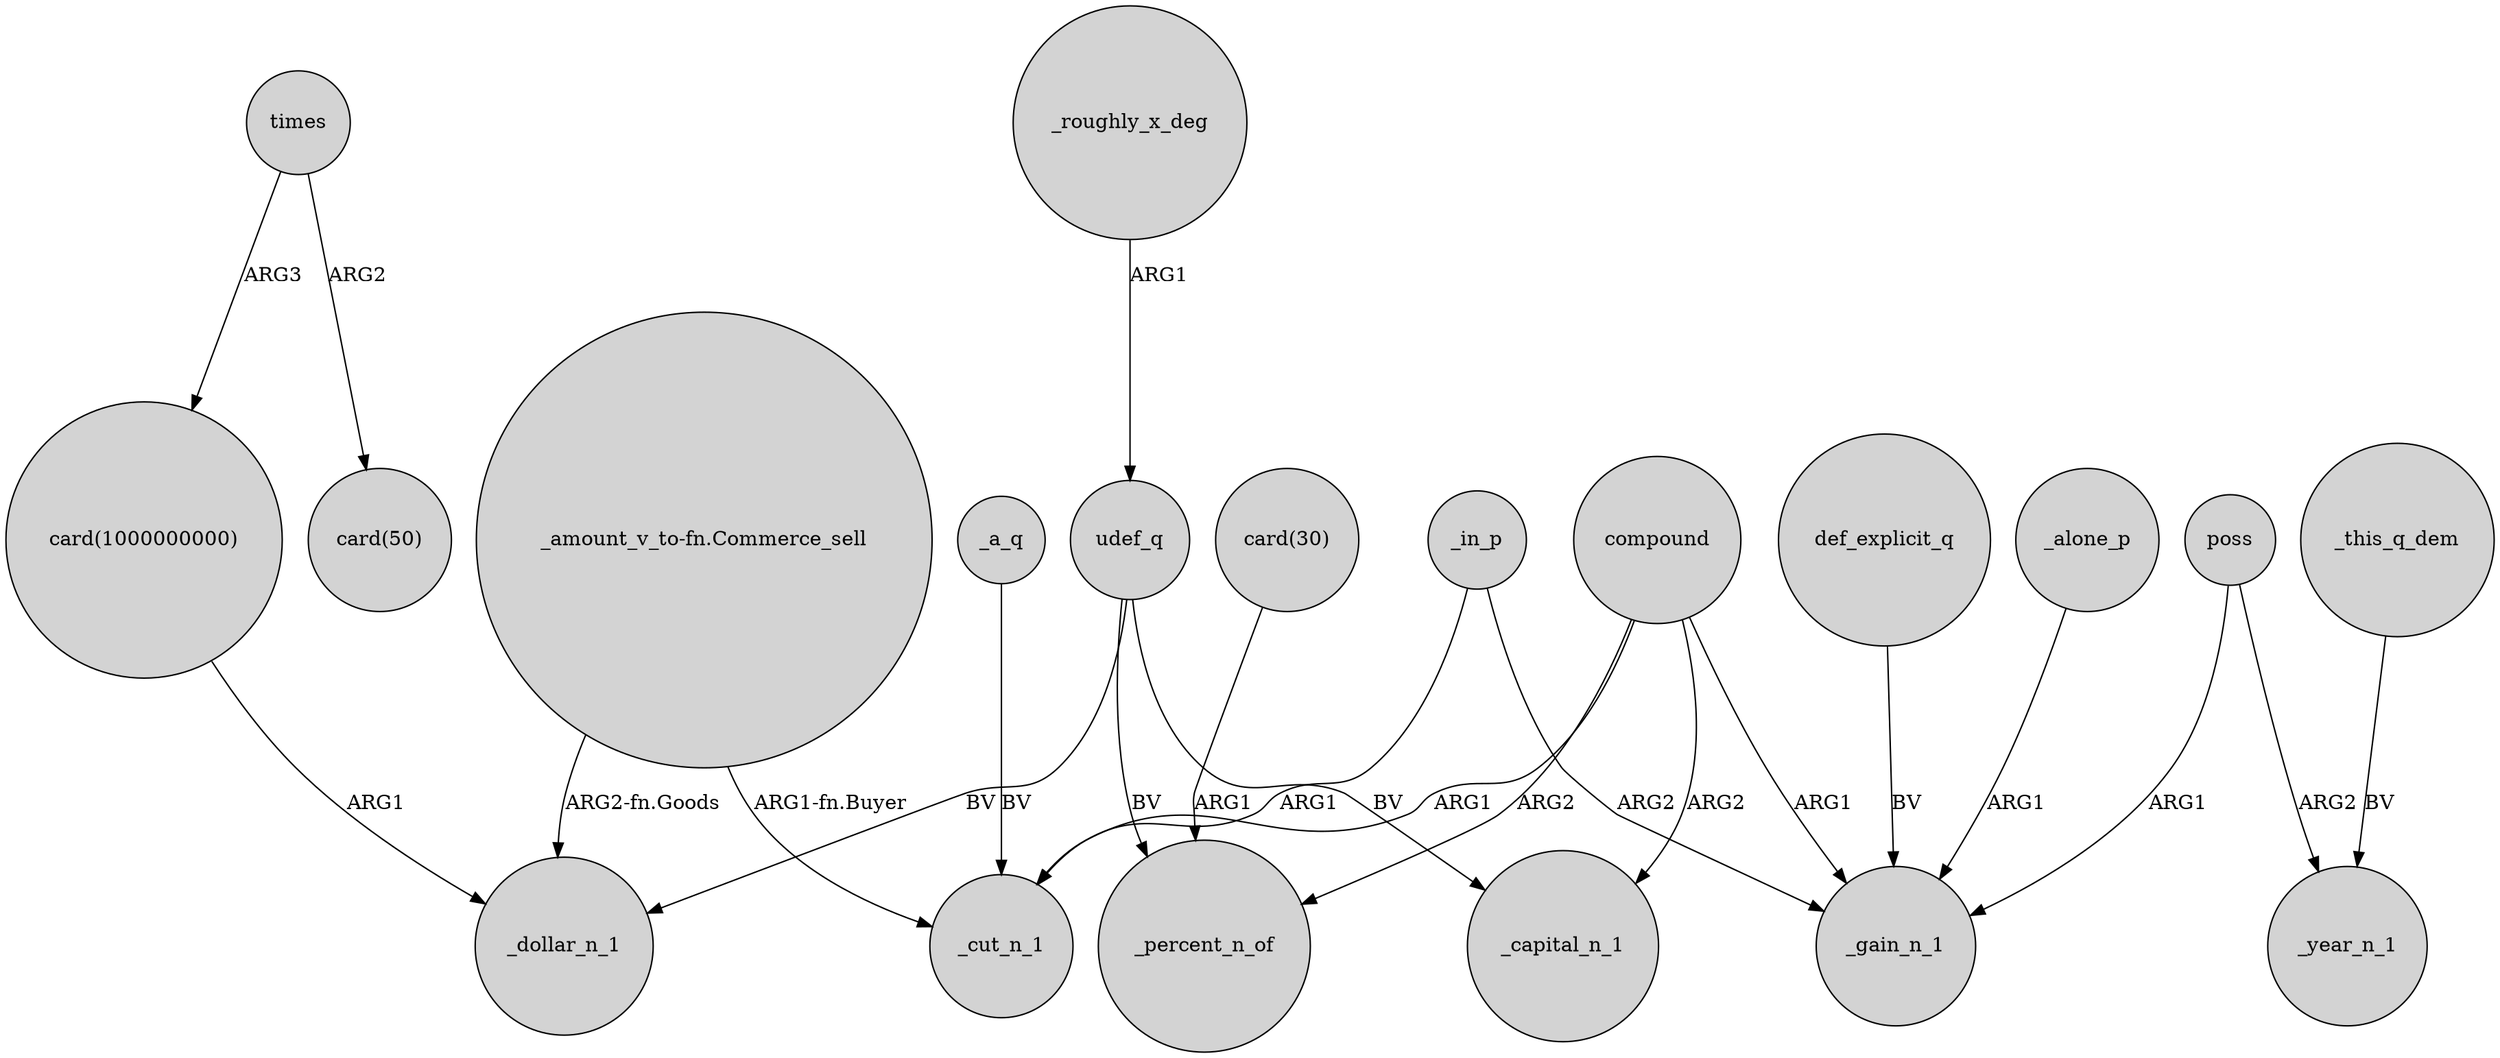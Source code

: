 digraph {
	node [shape=circle style=filled]
	"card(1000000000)" -> _dollar_n_1 [label=ARG1]
	_roughly_x_deg -> udef_q [label=ARG1]
	compound -> _cut_n_1 [label=ARG1]
	times -> "card(50)" [label=ARG2]
	_alone_p -> _gain_n_1 [label=ARG1]
	poss -> _gain_n_1 [label=ARG1]
	poss -> _year_n_1 [label=ARG2]
	times -> "card(1000000000)" [label=ARG3]
	def_explicit_q -> _gain_n_1 [label=BV]
	udef_q -> _percent_n_of [label=BV]
	_a_q -> _cut_n_1 [label=BV]
	udef_q -> _capital_n_1 [label=BV]
	compound -> _percent_n_of [label=ARG2]
	"card(30)" -> _percent_n_of [label=ARG1]
	udef_q -> _dollar_n_1 [label=BV]
	_this_q_dem -> _year_n_1 [label=BV]
	_in_p -> _gain_n_1 [label=ARG2]
	"_amount_v_to-fn.Commerce_sell" -> _dollar_n_1 [label="ARG2-fn.Goods"]
	_in_p -> _cut_n_1 [label=ARG1]
	"_amount_v_to-fn.Commerce_sell" -> _cut_n_1 [label="ARG1-fn.Buyer"]
	compound -> _capital_n_1 [label=ARG2]
	compound -> _gain_n_1 [label=ARG1]
}
